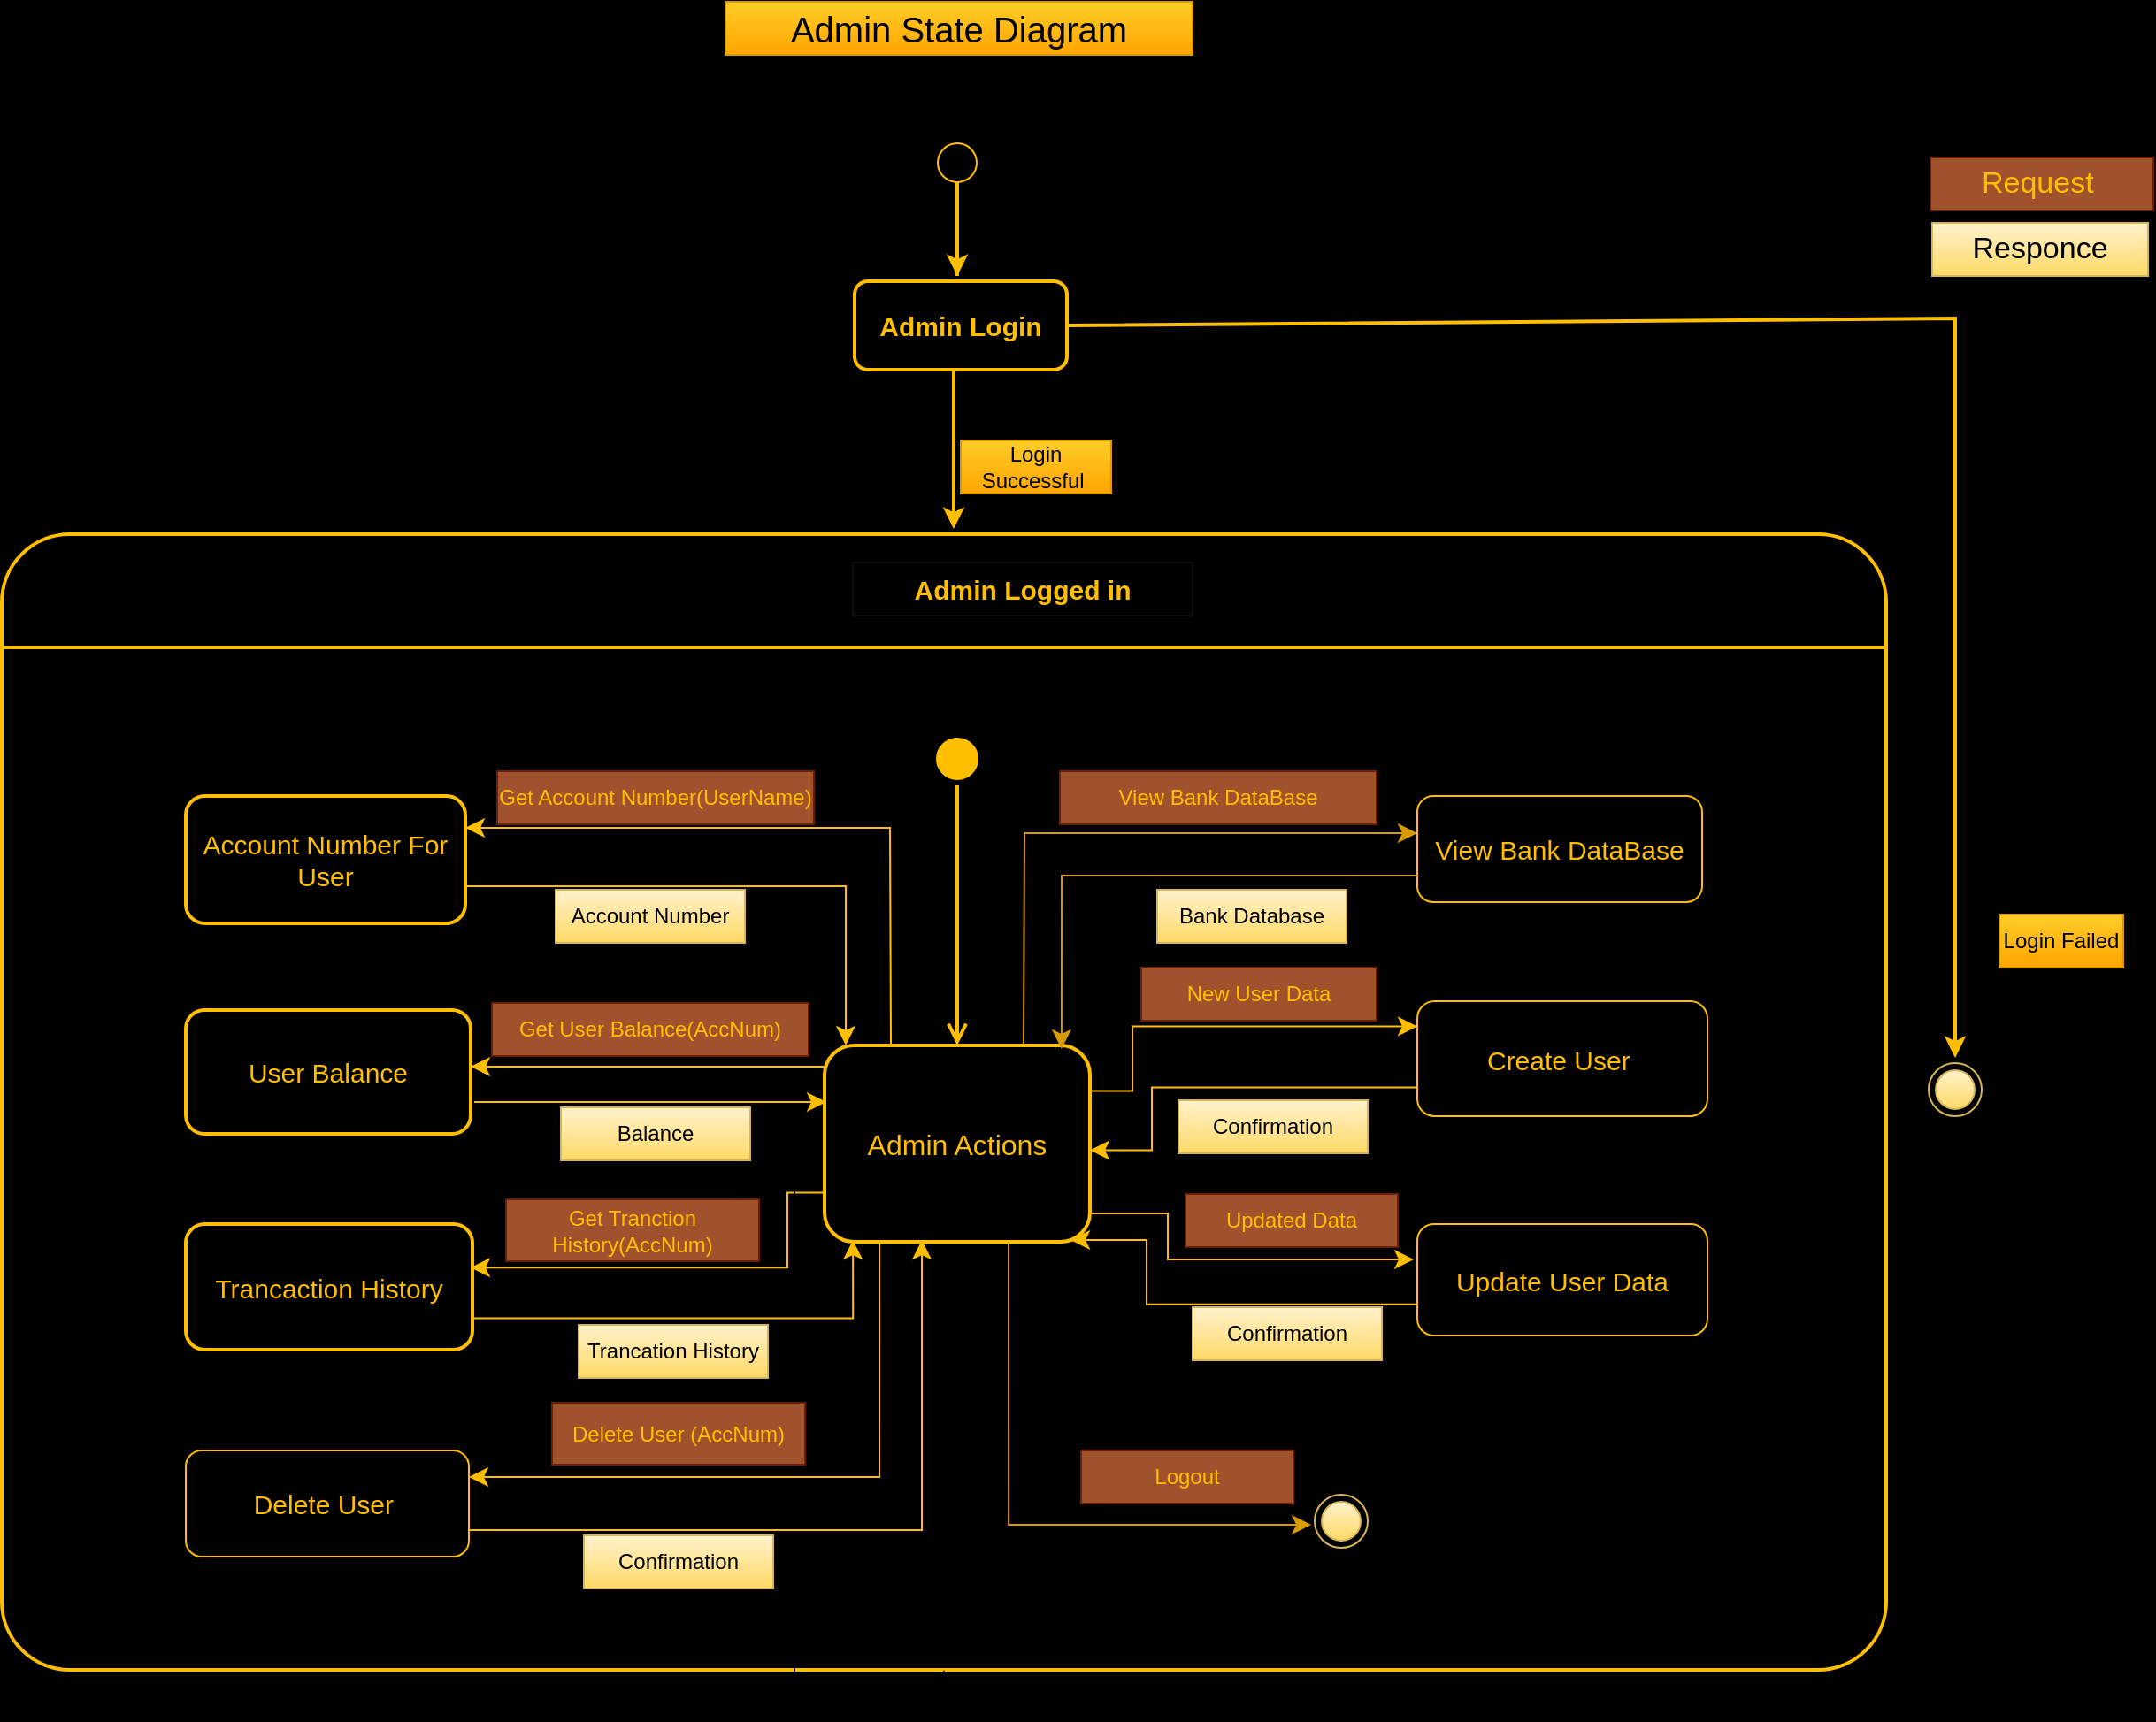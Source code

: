 <mxfile version="24.6.4" type="device">
  <diagram name="Page-1" id="bpaJR9x2MQmOZ-Py6obe">
    <mxGraphModel dx="1730" dy="1632" grid="0" gridSize="10" guides="1" tooltips="1" connect="1" arrows="1" fold="1" page="1" pageScale="1" pageWidth="850" pageHeight="1100" background="#000000" math="0" shadow="0">
      <root>
        <mxCell id="0" />
        <mxCell id="1" parent="0" />
        <mxCell id="1LSWf5ZobUg1uSj3djis-57" style="edgeStyle=orthogonalEdgeStyle;rounded=0;orthogonalLoop=1;jettySize=auto;html=1;strokeColor=#FFBF00;strokeWidth=2;" parent="1" edge="1">
          <mxGeometry relative="1" as="geometry">
            <mxPoint x="403" y="107" as="targetPoint" />
            <mxPoint x="403" y="107" as="sourcePoint" />
            <Array as="points">
              <mxPoint x="403" y="50" />
              <mxPoint x="403" y="50" />
            </Array>
          </mxGeometry>
        </mxCell>
        <mxCell id="1LSWf5ZobUg1uSj3djis-4" value="&lt;b&gt;&lt;font style=&quot;font-size: 15px;&quot;&gt;Admin Login&lt;/font&gt;&lt;/b&gt;" style="rounded=1;whiteSpace=wrap;html=1;labelBackgroundColor=none;fillColor=#000000;strokeColor=#FFBF00;fontColor=#FFBF00;strokeWidth=2;" parent="1" vertex="1">
          <mxGeometry x="345" y="110" width="120" height="50" as="geometry" />
        </mxCell>
        <mxCell id="1LSWf5ZobUg1uSj3djis-5" value="" style="endArrow=classic;html=1;rounded=0;labelBackgroundColor=none;strokeColor=#FFBF00;fontColor=default;strokeWidth=2;" parent="1" edge="1">
          <mxGeometry width="50" height="50" relative="1" as="geometry">
            <mxPoint x="401" y="160" as="sourcePoint" />
            <mxPoint x="401" y="250" as="targetPoint" />
          </mxGeometry>
        </mxCell>
        <mxCell id="1LSWf5ZobUg1uSj3djis-6" value="" style="ellipse;html=1;shape=startState;fillColor=#000000;strokeColor=#FFBF00;labelBackgroundColor=none;fontColor=#FFFFFF;" parent="1" vertex="1">
          <mxGeometry x="388" y="28" width="30" height="30" as="geometry" />
        </mxCell>
        <mxCell id="1LSWf5ZobUg1uSj3djis-21" value="Login Successful&amp;nbsp;" style="text;strokeColor=#d79b00;align=center;fillColor=#ffcd28;html=1;verticalAlign=middle;whiteSpace=wrap;rounded=0;gradientColor=#ffa500;" parent="1" vertex="1">
          <mxGeometry x="405" y="200" width="85" height="30" as="geometry" />
        </mxCell>
        <mxCell id="1LSWf5ZobUg1uSj3djis-22" value="" style="endArrow=classic;html=1;rounded=0;strokeColor=#FFBF00;exitX=1;exitY=0.5;exitDx=0;exitDy=0;strokeWidth=2;shadow=0;flowAnimation=0;" parent="1" source="1LSWf5ZobUg1uSj3djis-4" edge="1">
          <mxGeometry width="50" height="50" relative="1" as="geometry">
            <mxPoint x="495" y="133" as="sourcePoint" />
            <mxPoint x="967" y="549" as="targetPoint" />
            <Array as="points">
              <mxPoint x="967" y="131" />
            </Array>
          </mxGeometry>
        </mxCell>
        <mxCell id="1LSWf5ZobUg1uSj3djis-23" value="Login Failed" style="text;strokeColor=#d79b00;align=center;fillColor=#ffcd28;html=1;verticalAlign=middle;whiteSpace=wrap;rounded=0;gradientColor=#ffa500;" parent="1" vertex="1">
          <mxGeometry x="992" y="468" width="70" height="30" as="geometry" />
        </mxCell>
        <mxCell id="1LSWf5ZobUg1uSj3djis-24" value="" style="ellipse;html=1;shape=endState;fillColor=#FFBF00;strokeColor=#000000;fontColor=#FFFFFF;strokeWidth=2;" parent="1" vertex="1">
          <mxGeometry x="891" y="443" width="30" height="30" as="geometry" />
        </mxCell>
        <mxCell id="1LSWf5ZobUg1uSj3djis-50" value="" style="rounded=1;whiteSpace=wrap;html=1;strokeColor=#FFBF00;fontColor=#FFFFFF;fillColor=#000000;arcSize=6;strokeWidth=2;" parent="1" vertex="1">
          <mxGeometry x="-137" y="253" width="1065" height="642" as="geometry" />
        </mxCell>
        <mxCell id="1LSWf5ZobUg1uSj3djis-55" value="" style="line;strokeWidth=2;html=1;perimeter=backbonePerimeter;points=[];outlineConnect=0;strokeColor=#FFBF00;fontColor=#FFFFFF;fillColor=#182E3E;" parent="1" vertex="1">
          <mxGeometry x="-136" y="312" width="1063" height="10" as="geometry" />
        </mxCell>
        <mxCell id="1LSWf5ZobUg1uSj3djis-58" value="&lt;font color=&quot;#ffbf00&quot; style=&quot;font-size: 15px;&quot;&gt;&lt;b&gt;Admin Logged in&lt;/b&gt;&lt;/font&gt;" style="text;align=center;html=1;verticalAlign=middle;whiteSpace=wrap;rounded=0;fillColor=#000000;strokeColor=#0d0d0d;" parent="1" vertex="1">
          <mxGeometry x="344" y="269" width="192" height="30" as="geometry" />
        </mxCell>
        <mxCell id="1LSWf5ZobUg1uSj3djis-59" value="" style="ellipse;html=1;shape=startState;fillColor=#FFBF00;strokeColor=#FFBF00;fontColor=#FFFFFF;strokeWidth=2;" parent="1" vertex="1">
          <mxGeometry x="388" y="365" width="30" height="30" as="geometry" />
        </mxCell>
        <mxCell id="1LSWf5ZobUg1uSj3djis-60" value="" style="edgeStyle=orthogonalEdgeStyle;html=1;verticalAlign=bottom;endArrow=open;endSize=8;strokeColor=#FFBF00;rounded=0;strokeWidth=2;" parent="1" source="1LSWf5ZobUg1uSj3djis-59" target="1LSWf5ZobUg1uSj3djis-61" edge="1">
          <mxGeometry relative="1" as="geometry">
            <mxPoint x="403" y="475" as="targetPoint" />
          </mxGeometry>
        </mxCell>
        <mxCell id="1LSWf5ZobUg1uSj3djis-61" value="&lt;font color=&quot;#ffbf00&quot; style=&quot;font-size: 16px;&quot;&gt;Admin Actions&lt;/font&gt;" style="rounded=1;whiteSpace=wrap;html=1;strokeColor=#FFBF00;fontColor=#FFFFFF;fillColor=#000000;strokeWidth=2;" parent="1" vertex="1">
          <mxGeometry x="328" y="542" width="150" height="111" as="geometry" />
        </mxCell>
        <mxCell id="1LSWf5ZobUg1uSj3djis-62" value="&lt;font style=&quot;font-size: 15px;&quot; color=&quot;#ffbf00&quot;&gt;Account Number For User&lt;/font&gt;" style="rounded=1;whiteSpace=wrap;html=1;strokeColor=#FFBF00;fontColor=#FFFFFF;fillColor=#000000;strokeWidth=2;" parent="1" vertex="1">
          <mxGeometry x="-33" y="401" width="158" height="72" as="geometry" />
        </mxCell>
        <mxCell id="1LSWf5ZobUg1uSj3djis-63" value="&lt;font color=&quot;#ffbf00&quot; style=&quot;font-size: 15px;&quot;&gt;User Balance&lt;/font&gt;" style="rounded=1;whiteSpace=wrap;html=1;strokeColor=#FFBF00;fontColor=#FFFFFF;fillColor=#000000;strokeWidth=2;" parent="1" vertex="1">
          <mxGeometry x="-33" y="522" width="161" height="70" as="geometry" />
        </mxCell>
        <mxCell id="1LSWf5ZobUg1uSj3djis-64" value="&lt;font color=&quot;#ffbf00&quot; style=&quot;font-size: 15px;&quot;&gt;Trancaction History&lt;/font&gt;" style="rounded=1;whiteSpace=wrap;html=1;strokeColor=#FFBF00;fontColor=#FFFFFF;fillColor=#000000;strokeWidth=2;" parent="1" vertex="1">
          <mxGeometry x="-33" y="643" width="162" height="71" as="geometry" />
        </mxCell>
        <mxCell id="1LSWf5ZobUg1uSj3djis-65" value="&lt;font color=&quot;#ffbf00&quot; style=&quot;font-size: 15px;&quot;&gt;Delete User&amp;nbsp;&lt;/font&gt;" style="rounded=1;whiteSpace=wrap;html=1;strokeColor=#FFBF00;fontColor=#FFFFFF;fillColor=#000000;" parent="1" vertex="1">
          <mxGeometry x="-33" y="771" width="160" height="60" as="geometry" />
        </mxCell>
        <mxCell id="1LSWf5ZobUg1uSj3djis-66" value="&lt;font style=&quot;font-size: 15px;&quot; color=&quot;#ffbf00&quot;&gt;View Bank DataBase&lt;/font&gt;" style="rounded=1;whiteSpace=wrap;html=1;strokeColor=#FFBF00;fontColor=#FFFFFF;fillColor=#000000;" parent="1" vertex="1">
          <mxGeometry x="663" y="401" width="161" height="60" as="geometry" />
        </mxCell>
        <mxCell id="1LSWf5ZobUg1uSj3djis-67" value="&lt;font style=&quot;font-size: 15px;&quot; color=&quot;#ffbf00&quot;&gt;Create User&amp;nbsp;&lt;/font&gt;" style="rounded=1;whiteSpace=wrap;html=1;strokeColor=#FFBF00;fontColor=#FFFFFF;fillColor=#000000;" parent="1" vertex="1">
          <mxGeometry x="663" y="517" width="164" height="65" as="geometry" />
        </mxCell>
        <mxCell id="1LSWf5ZobUg1uSj3djis-68" value="&lt;font style=&quot;font-size: 15px;&quot; color=&quot;#ffbf00&quot;&gt;Update User Data&lt;/font&gt;" style="rounded=1;whiteSpace=wrap;html=1;strokeColor=#FFBF00;fontColor=#FFFFFF;fillColor=#000000;" parent="1" vertex="1">
          <mxGeometry x="663" y="643" width="164" height="63" as="geometry" />
        </mxCell>
        <mxCell id="1LSWf5ZobUg1uSj3djis-70" value="" style="edgeStyle=segmentEdgeStyle;endArrow=classic;html=1;curved=0;rounded=0;endSize=8;startSize=8;strokeColor=#FFBF00;strokeWidth=1;exitX=1;exitY=0.25;exitDx=0;exitDy=0;" parent="1" source="1LSWf5ZobUg1uSj3djis-62" target="1LSWf5ZobUg1uSj3djis-61" edge="1">
          <mxGeometry width="50" height="50" relative="1" as="geometry">
            <mxPoint x="129" y="442" as="sourcePoint" />
            <mxPoint x="267" y="421" as="targetPoint" />
            <Array as="points">
              <mxPoint x="125" y="452" />
              <mxPoint x="340" y="452" />
            </Array>
          </mxGeometry>
        </mxCell>
        <mxCell id="1LSWf5ZobUg1uSj3djis-73" value="" style="edgeStyle=elbowEdgeStyle;elbow=horizontal;endArrow=classic;html=1;curved=0;rounded=0;endSize=8;startSize=8;strokeColor=#FFBF00;entryX=1;entryY=0.25;entryDx=0;entryDy=0;exitX=0.25;exitY=0;exitDx=0;exitDy=0;" parent="1" source="1LSWf5ZobUg1uSj3djis-61" target="1LSWf5ZobUg1uSj3djis-62" edge="1">
          <mxGeometry width="50" height="50" relative="1" as="geometry">
            <mxPoint x="365" y="504" as="sourcePoint" />
            <mxPoint x="149" y="417" as="targetPoint" />
            <Array as="points">
              <mxPoint x="365" y="466" />
            </Array>
          </mxGeometry>
        </mxCell>
        <mxCell id="1LSWf5ZobUg1uSj3djis-74" value="&lt;font color=&quot;#ffbf00&quot;&gt;Get Account Number(UserName)&lt;/font&gt;" style="text;align=center;html=1;verticalAlign=middle;whiteSpace=wrap;rounded=0;fillColor=#a0522d;fontColor=#ffffff;strokeColor=#6D1F00;" parent="1" vertex="1">
          <mxGeometry x="143" y="387" width="179" height="30" as="geometry" />
        </mxCell>
        <mxCell id="1LSWf5ZobUg1uSj3djis-76" value="Account Number" style="text;strokeColor=#d6b656;align=center;fillColor=#fff2cc;html=1;verticalAlign=middle;whiteSpace=wrap;rounded=0;gradientColor=#ffd966;" parent="1" vertex="1">
          <mxGeometry x="176" y="454" width="107" height="30" as="geometry" />
        </mxCell>
        <mxCell id="1LSWf5ZobUg1uSj3djis-79" value="" style="edgeStyle=segmentEdgeStyle;endArrow=classic;html=1;curved=0;rounded=0;endSize=8;startSize=8;strokeColor=#FFBF00;exitX=0;exitY=0.25;exitDx=0;exitDy=0;" parent="1" edge="1">
          <mxGeometry width="50" height="50" relative="1" as="geometry">
            <mxPoint x="328" y="574.75" as="sourcePoint" />
            <mxPoint x="128" y="554" as="targetPoint" />
            <Array as="points">
              <mxPoint x="328" y="554" />
            </Array>
          </mxGeometry>
        </mxCell>
        <mxCell id="1LSWf5ZobUg1uSj3djis-80" value="&lt;font color=&quot;#ffbf00&quot;&gt;Get User Balance(AccNum)&lt;/font&gt;" style="text;strokeColor=#6D1F00;align=center;fillColor=#a0522d;html=1;verticalAlign=middle;whiteSpace=wrap;rounded=0;fontColor=#ffffff;" parent="1" vertex="1">
          <mxGeometry x="140" y="518" width="179" height="30" as="geometry" />
        </mxCell>
        <mxCell id="1LSWf5ZobUg1uSj3djis-85" value="" style="edgeStyle=elbowEdgeStyle;elbow=horizontal;endArrow=classic;html=1;curved=0;rounded=0;endSize=8;startSize=8;strokeColor=#FFBF00;" parent="1" edge="1">
          <mxGeometry width="50" height="50" relative="1" as="geometry">
            <mxPoint x="130" y="574" as="sourcePoint" />
            <mxPoint x="329" y="574" as="targetPoint" />
          </mxGeometry>
        </mxCell>
        <mxCell id="1LSWf5ZobUg1uSj3djis-86" value="Balance" style="text;strokeColor=#d6b656;align=center;fillColor=#fff2cc;html=1;verticalAlign=middle;whiteSpace=wrap;rounded=0;gradientColor=#ffd966;" parent="1" vertex="1">
          <mxGeometry x="179" y="577" width="107" height="30" as="geometry" />
        </mxCell>
        <mxCell id="1LSWf5ZobUg1uSj3djis-87" value="" style="edgeStyle=elbowEdgeStyle;elbow=horizontal;endArrow=classic;html=1;curved=0;rounded=0;endSize=8;startSize=8;strokeColor=#FFBF00;entryX=1;entryY=0.5;entryDx=0;entryDy=0;exitX=0;exitY=0.75;exitDx=0;exitDy=0;" parent="1" source="1LSWf5ZobUg1uSj3djis-61" edge="1">
          <mxGeometry width="50" height="50" relative="1" as="geometry">
            <mxPoint x="327" y="614.38" as="sourcePoint" />
            <mxPoint x="128" y="667.63" as="targetPoint" />
            <Array as="points">
              <mxPoint x="307" y="649.38" />
            </Array>
          </mxGeometry>
        </mxCell>
        <mxCell id="sfVnikb0vE8_kgTPukuy-1" style="edgeStyle=orthogonalEdgeStyle;rounded=0;orthogonalLoop=1;jettySize=auto;html=1;exitX=0.5;exitY=0;exitDx=0;exitDy=0;" parent="1" source="1LSWf5ZobUg1uSj3djis-88" target="1LSWf5ZobUg1uSj3djis-50" edge="1">
          <mxGeometry relative="1" as="geometry" />
        </mxCell>
        <mxCell id="1LSWf5ZobUg1uSj3djis-88" value="&lt;font color=&quot;#ffbf00&quot;&gt;Get Tranction History(AccNum)&lt;/font&gt;" style="text;strokeColor=#6D1F00;align=center;fillColor=#a0522d;html=1;verticalAlign=middle;whiteSpace=wrap;rounded=0;fontColor=#ffffff;" parent="1" vertex="1">
          <mxGeometry x="148" y="629" width="143" height="35" as="geometry" />
        </mxCell>
        <mxCell id="1LSWf5ZobUg1uSj3djis-89" value="" style="edgeStyle=segmentEdgeStyle;endArrow=classic;html=1;curved=0;rounded=0;endSize=8;startSize=8;strokeColor=#FFBF00;exitX=1;exitY=0.75;exitDx=0;exitDy=0;entryX=0.107;entryY=0.991;entryDx=0;entryDy=0;entryPerimeter=0;" parent="1" source="1LSWf5ZobUg1uSj3djis-64" target="1LSWf5ZobUg1uSj3djis-61" edge="1">
          <mxGeometry width="50" height="50" relative="1" as="geometry">
            <mxPoint x="239" y="725" as="sourcePoint" />
            <mxPoint x="289" y="675" as="targetPoint" />
          </mxGeometry>
        </mxCell>
        <mxCell id="1LSWf5ZobUg1uSj3djis-90" value="Trancation History" style="text;strokeColor=#d6b656;align=center;fillColor=#fff2cc;html=1;verticalAlign=middle;whiteSpace=wrap;rounded=0;gradientColor=#ffd966;" parent="1" vertex="1">
          <mxGeometry x="189" y="700" width="107" height="30" as="geometry" />
        </mxCell>
        <mxCell id="1LSWf5ZobUg1uSj3djis-92" value="" style="edgeStyle=elbowEdgeStyle;elbow=horizontal;endArrow=classic;html=1;curved=0;rounded=0;endSize=8;startSize=8;strokeColor=#FFBF00;entryX=1;entryY=0.25;entryDx=0;entryDy=0;exitX=0.207;exitY=0.991;exitDx=0;exitDy=0;exitPerimeter=0;" parent="1" source="1LSWf5ZobUg1uSj3djis-61" target="1LSWf5ZobUg1uSj3djis-65" edge="1">
          <mxGeometry width="50" height="50" relative="1" as="geometry">
            <mxPoint x="471.5" y="685" as="sourcePoint" />
            <mxPoint x="233" y="818" as="targetPoint" />
            <Array as="points">
              <mxPoint x="359" y="736" />
            </Array>
          </mxGeometry>
        </mxCell>
        <mxCell id="1LSWf5ZobUg1uSj3djis-93" value="&lt;font color=&quot;#ffbf00&quot;&gt;Delete User (AccNum)&lt;/font&gt;" style="text;strokeColor=#6D1F00;align=center;fillColor=#a0522d;html=1;verticalAlign=middle;whiteSpace=wrap;rounded=0;fontColor=#ffffff;" parent="1" vertex="1">
          <mxGeometry x="174" y="744" width="143" height="35" as="geometry" />
        </mxCell>
        <mxCell id="1LSWf5ZobUg1uSj3djis-94" value="" style="edgeStyle=segmentEdgeStyle;endArrow=classic;html=1;curved=0;rounded=0;endSize=8;startSize=8;strokeColor=#FFBF00;exitX=1;exitY=0.75;exitDx=0;exitDy=0;" parent="1" source="1LSWf5ZobUg1uSj3djis-65" edge="1">
          <mxGeometry width="50" height="50" relative="1" as="geometry">
            <mxPoint x="150" y="817" as="sourcePoint" />
            <mxPoint x="383" y="652" as="targetPoint" />
          </mxGeometry>
        </mxCell>
        <mxCell id="1LSWf5ZobUg1uSj3djis-95" value="Confirmation" style="text;strokeColor=#d6b656;align=center;fillColor=#fff2cc;html=1;verticalAlign=middle;whiteSpace=wrap;rounded=0;gradientColor=#ffd966;" parent="1" vertex="1">
          <mxGeometry x="192" y="819" width="107" height="30" as="geometry" />
        </mxCell>
        <mxCell id="1LSWf5ZobUg1uSj3djis-96" value="" style="edgeStyle=elbowEdgeStyle;elbow=horizontal;endArrow=classic;html=1;curved=0;rounded=0;endSize=8;startSize=8;strokeColor=#d79b00;entryX=0;entryY=0.25;entryDx=0;entryDy=0;fillColor=#ffcd28;gradientColor=#ffa500;exitX=0.75;exitY=0;exitDx=0;exitDy=0;" parent="1" source="1LSWf5ZobUg1uSj3djis-61" edge="1">
          <mxGeometry width="50" height="50" relative="1" as="geometry">
            <mxPoint x="441" y="537" as="sourcePoint" />
            <mxPoint x="663" y="422" as="targetPoint" />
            <Array as="points">
              <mxPoint x="441" y="488" />
            </Array>
          </mxGeometry>
        </mxCell>
        <mxCell id="1LSWf5ZobUg1uSj3djis-97" value="&lt;font color=&quot;#ffbf00&quot;&gt;View Bank DataBase&lt;/font&gt;" style="text;align=center;html=1;verticalAlign=middle;whiteSpace=wrap;rounded=0;fillColor=#a0522d;fontColor=#ffffff;strokeColor=#6D1F00;" parent="1" vertex="1">
          <mxGeometry x="461" y="387" width="179" height="30" as="geometry" />
        </mxCell>
        <mxCell id="1LSWf5ZobUg1uSj3djis-98" value="" style="edgeStyle=segmentEdgeStyle;endArrow=classic;html=1;curved=0;rounded=0;endSize=8;startSize=8;strokeColor=#d79b00;entryX=0.893;entryY=0.018;entryDx=0;entryDy=0;entryPerimeter=0;exitX=0;exitY=0.75;exitDx=0;exitDy=0;fillColor=#ffcd28;gradientColor=#ffa500;" parent="1" source="1LSWf5ZobUg1uSj3djis-66" target="1LSWf5ZobUg1uSj3djis-61" edge="1">
          <mxGeometry width="50" height="50" relative="1" as="geometry">
            <mxPoint x="526" y="508" as="sourcePoint" />
            <mxPoint x="576" y="458" as="targetPoint" />
          </mxGeometry>
        </mxCell>
        <mxCell id="1LSWf5ZobUg1uSj3djis-99" value="Bank Database" style="text;strokeColor=#d6b656;align=center;fillColor=#fff2cc;html=1;verticalAlign=middle;whiteSpace=wrap;rounded=0;gradientColor=#ffd966;" parent="1" vertex="1">
          <mxGeometry x="516" y="454" width="107" height="30" as="geometry" />
        </mxCell>
        <mxCell id="1LSWf5ZobUg1uSj3djis-101" value="" style="edgeStyle=elbowEdgeStyle;elbow=horizontal;endArrow=classic;html=1;curved=0;rounded=0;endSize=8;startSize=8;strokeColor=#FFBF00;entryX=0;entryY=0.25;entryDx=0;entryDy=0;exitX=1;exitY=0.25;exitDx=0;exitDy=0;" parent="1" edge="1">
          <mxGeometry width="50" height="50" relative="1" as="geometry">
            <mxPoint x="478" y="567.75" as="sourcePoint" />
            <mxPoint x="663" y="531.25" as="targetPoint" />
            <Array as="points">
              <mxPoint x="502" y="550" />
            </Array>
          </mxGeometry>
        </mxCell>
        <mxCell id="1LSWf5ZobUg1uSj3djis-103" value="&lt;font color=&quot;#ffbf00&quot;&gt;New User Data&lt;/font&gt;" style="text;align=center;html=1;verticalAlign=middle;whiteSpace=wrap;rounded=0;fillColor=#a0522d;fontColor=#ffffff;strokeColor=#6D1F00;" parent="1" vertex="1">
          <mxGeometry x="507" y="498" width="133" height="30" as="geometry" />
        </mxCell>
        <mxCell id="1LSWf5ZobUg1uSj3djis-108" value="" style="edgeStyle=elbowEdgeStyle;elbow=horizontal;endArrow=classic;html=1;curved=0;rounded=0;endSize=8;startSize=8;strokeColor=#FFBF00;entryX=1;entryY=0.5;entryDx=0;entryDy=0;exitX=0;exitY=0.75;exitDx=0;exitDy=0;" parent="1" source="1LSWf5ZobUg1uSj3djis-67" edge="1">
          <mxGeometry width="50" height="50" relative="1" as="geometry">
            <mxPoint x="677" y="548" as="sourcePoint" />
            <mxPoint x="478" y="601.25" as="targetPoint" />
            <Array as="points">
              <mxPoint x="513" y="585" />
            </Array>
          </mxGeometry>
        </mxCell>
        <mxCell id="1LSWf5ZobUg1uSj3djis-109" value="Confirmation" style="text;strokeColor=#d6b656;align=center;fillColor=#fff2cc;html=1;verticalAlign=middle;whiteSpace=wrap;rounded=0;gradientColor=#ffd966;" parent="1" vertex="1">
          <mxGeometry x="528" y="573" width="107" height="30" as="geometry" />
        </mxCell>
        <mxCell id="1LSWf5ZobUg1uSj3djis-110" value="" style="edgeStyle=elbowEdgeStyle;elbow=horizontal;endArrow=classic;html=1;curved=0;rounded=0;endSize=8;startSize=8;strokeColor=#FFBF00;" parent="1" edge="1">
          <mxGeometry width="50" height="50" relative="1" as="geometry">
            <mxPoint x="477" y="637" as="sourcePoint" />
            <mxPoint x="661" y="663" as="targetPoint" />
            <Array as="points">
              <mxPoint x="522" y="646" />
            </Array>
          </mxGeometry>
        </mxCell>
        <mxCell id="1LSWf5ZobUg1uSj3djis-111" value="&lt;font color=&quot;#ffbf00&quot;&gt;Updated Data&lt;/font&gt;" style="text;align=center;html=1;verticalAlign=middle;whiteSpace=wrap;rounded=0;fillColor=#a0522d;fontColor=#ffffff;strokeColor=#6D1F00;" parent="1" vertex="1">
          <mxGeometry x="532" y="626" width="120" height="30" as="geometry" />
        </mxCell>
        <mxCell id="1LSWf5ZobUg1uSj3djis-112" value="" style="edgeStyle=elbowEdgeStyle;elbow=horizontal;endArrow=classic;html=1;curved=0;rounded=0;endSize=8;startSize=8;strokeColor=#FFBF00;entryX=0.927;entryY=0.991;entryDx=0;entryDy=0;exitX=0;exitY=0.75;exitDx=0;exitDy=0;entryPerimeter=0;" parent="1" target="1LSWf5ZobUg1uSj3djis-61" edge="1">
          <mxGeometry width="50" height="50" relative="1" as="geometry">
            <mxPoint x="663" y="688.37" as="sourcePoint" />
            <mxPoint x="470.05" y="660.622" as="targetPoint" />
            <Array as="points">
              <mxPoint x="510" y="677.62" />
            </Array>
          </mxGeometry>
        </mxCell>
        <mxCell id="1LSWf5ZobUg1uSj3djis-113" value="Confirmation" style="text;strokeColor=#d6b656;align=center;fillColor=#fff2cc;html=1;verticalAlign=middle;whiteSpace=wrap;rounded=0;gradientColor=#ffd966;" parent="1" vertex="1">
          <mxGeometry x="536" y="690" width="107" height="30" as="geometry" />
        </mxCell>
        <mxCell id="1LSWf5ZobUg1uSj3djis-114" value="" style="ellipse;html=1;shape=endState;fillColor=#fff2cc;strokeColor=#d6b656;gradientColor=#ffd966;" parent="1" vertex="1">
          <mxGeometry x="605" y="796" width="30" height="30" as="geometry" />
        </mxCell>
        <mxCell id="1LSWf5ZobUg1uSj3djis-115" value="" style="ellipse;html=1;shape=endState;fillColor=#fff2cc;strokeColor=#d6b656;gradientColor=#ffd966;" parent="1" vertex="1">
          <mxGeometry x="952" y="552" width="30" height="30" as="geometry" />
        </mxCell>
        <mxCell id="1LSWf5ZobUg1uSj3djis-119" value="" style="edgeStyle=elbowEdgeStyle;elbow=horizontal;endArrow=classic;html=1;curved=0;rounded=0;endSize=8;startSize=8;strokeColor=#d79b00;exitX=0.613;exitY=1;exitDx=0;exitDy=0;exitPerimeter=0;entryX=0;entryY=0.5;entryDx=0;entryDy=0;fillColor=#ffcd28;gradientColor=#ffa500;" parent="1" edge="1">
          <mxGeometry width="50" height="50" relative="1" as="geometry">
            <mxPoint x="432.0" y="653" as="sourcePoint" />
            <mxPoint x="603.05" y="813" as="targetPoint" />
            <Array as="points">
              <mxPoint x="432.05" y="756" />
            </Array>
          </mxGeometry>
        </mxCell>
        <mxCell id="1LSWf5ZobUg1uSj3djis-120" value="&lt;font color=&quot;#ffbf00&quot;&gt;Logout&lt;/font&gt;" style="text;align=center;html=1;verticalAlign=middle;whiteSpace=wrap;rounded=0;fillColor=#a0522d;fontColor=#ffffff;strokeColor=#6D1F00;" parent="1" vertex="1">
          <mxGeometry x="473" y="771" width="120" height="30" as="geometry" />
        </mxCell>
        <mxCell id="1LSWf5ZobUg1uSj3djis-121" value="&lt;font style=&quot;font-size: 20px;&quot;&gt;Admin State Diagram&lt;/font&gt;" style="text;strokeColor=#d79b00;align=center;fillColor=#ffcd28;html=1;verticalAlign=middle;whiteSpace=wrap;rounded=0;gradientColor=#ffa500;" parent="1" vertex="1">
          <mxGeometry x="272" y="-48" width="264" height="30" as="geometry" />
        </mxCell>
        <mxCell id="1LSWf5ZobUg1uSj3djis-122" value="&lt;font style=&quot;font-size: 17px;&quot; color=&quot;#ffbf00&quot;&gt;Request&amp;nbsp;&lt;/font&gt;" style="text;align=center;html=1;verticalAlign=middle;whiteSpace=wrap;rounded=0;fillColor=#a0522d;fontColor=#ffffff;strokeColor=#6D1F00;" parent="1" vertex="1">
          <mxGeometry x="953" y="40" width="126" height="30" as="geometry" />
        </mxCell>
        <mxCell id="1LSWf5ZobUg1uSj3djis-123" value="&lt;font style=&quot;font-size: 17px;&quot;&gt;Responce&lt;/font&gt;" style="text;strokeColor=#d6b656;align=center;fillColor=#fff2cc;html=1;verticalAlign=middle;whiteSpace=wrap;rounded=0;gradientColor=#ffd966;" parent="1" vertex="1">
          <mxGeometry x="954" y="77" width="122" height="30" as="geometry" />
        </mxCell>
      </root>
    </mxGraphModel>
  </diagram>
</mxfile>
